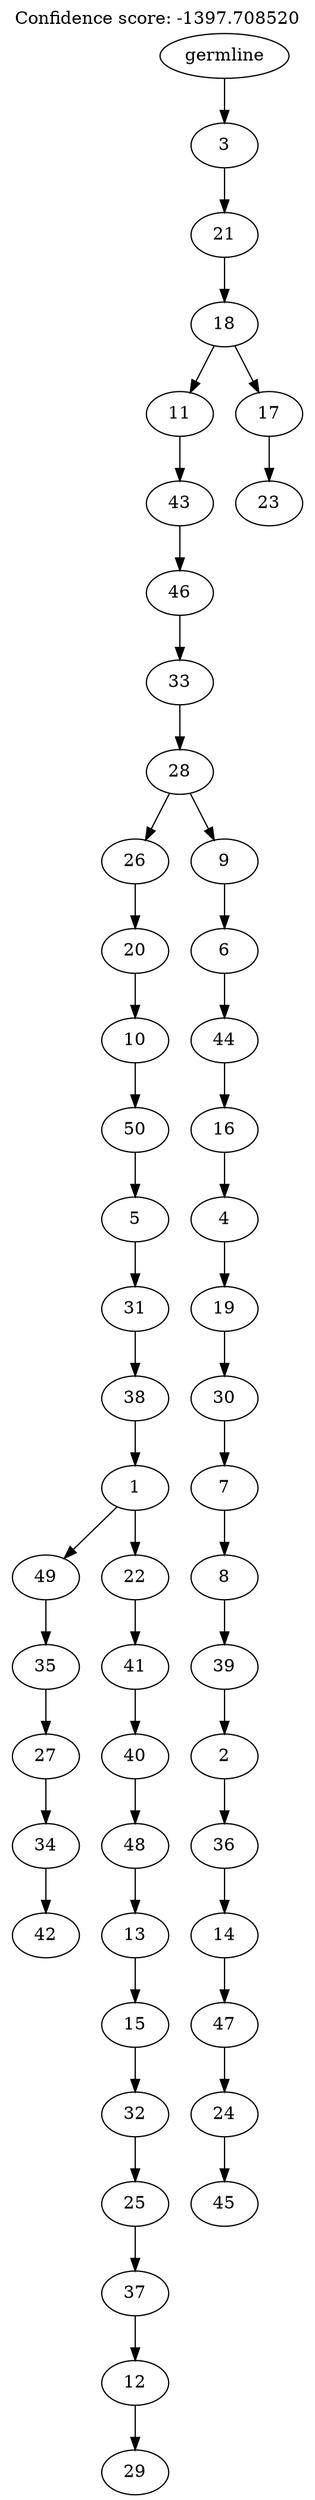 digraph g {
	"49" -> "50";
	"50" [label="42"];
	"48" -> "49";
	"49" [label="34"];
	"47" -> "48";
	"48" [label="27"];
	"46" -> "47";
	"47" [label="35"];
	"44" -> "45";
	"45" [label="29"];
	"43" -> "44";
	"44" [label="12"];
	"42" -> "43";
	"43" [label="37"];
	"41" -> "42";
	"42" [label="25"];
	"40" -> "41";
	"41" [label="32"];
	"39" -> "40";
	"40" [label="15"];
	"38" -> "39";
	"39" [label="13"];
	"37" -> "38";
	"38" [label="48"];
	"36" -> "37";
	"37" [label="40"];
	"35" -> "36";
	"36" [label="41"];
	"34" -> "35";
	"35" [label="22"];
	"34" -> "46";
	"46" [label="49"];
	"33" -> "34";
	"34" [label="1"];
	"32" -> "33";
	"33" [label="38"];
	"31" -> "32";
	"32" [label="31"];
	"30" -> "31";
	"31" [label="5"];
	"29" -> "30";
	"30" [label="50"];
	"28" -> "29";
	"29" [label="10"];
	"27" -> "28";
	"28" [label="20"];
	"25" -> "26";
	"26" [label="45"];
	"24" -> "25";
	"25" [label="24"];
	"23" -> "24";
	"24" [label="47"];
	"22" -> "23";
	"23" [label="14"];
	"21" -> "22";
	"22" [label="36"];
	"20" -> "21";
	"21" [label="2"];
	"19" -> "20";
	"20" [label="39"];
	"18" -> "19";
	"19" [label="8"];
	"17" -> "18";
	"18" [label="7"];
	"16" -> "17";
	"17" [label="30"];
	"15" -> "16";
	"16" [label="19"];
	"14" -> "15";
	"15" [label="4"];
	"13" -> "14";
	"14" [label="16"];
	"12" -> "13";
	"13" [label="44"];
	"11" -> "12";
	"12" [label="6"];
	"10" -> "11";
	"11" [label="9"];
	"10" -> "27";
	"27" [label="26"];
	"9" -> "10";
	"10" [label="28"];
	"8" -> "9";
	"9" [label="33"];
	"7" -> "8";
	"8" [label="46"];
	"6" -> "7";
	"7" [label="43"];
	"4" -> "5";
	"5" [label="23"];
	"3" -> "4";
	"4" [label="17"];
	"3" -> "6";
	"6" [label="11"];
	"2" -> "3";
	"3" [label="18"];
	"1" -> "2";
	"2" [label="21"];
	"0" -> "1";
	"1" [label="3"];
	"0" [label="germline"];
	labelloc="t";
	label="Confidence score: -1397.708520";
}
